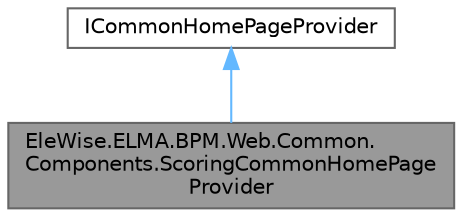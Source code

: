digraph "EleWise.ELMA.BPM.Web.Common.Components.ScoringCommonHomePageProvider"
{
 // LATEX_PDF_SIZE
  bgcolor="transparent";
  edge [fontname=Helvetica,fontsize=10,labelfontname=Helvetica,labelfontsize=10];
  node [fontname=Helvetica,fontsize=10,shape=box,height=0.2,width=0.4];
  Node1 [id="Node000001",label="EleWise.ELMA.BPM.Web.Common.\lComponents.ScoringCommonHomePage\lProvider",height=0.2,width=0.4,color="gray40", fillcolor="grey60", style="filled", fontcolor="black",tooltip="Провайдер для отображения раздела в блоке \"Базовые приложения\"."];
  Node2 -> Node1 [id="edge1_Node000001_Node000002",dir="back",color="steelblue1",style="solid",tooltip=" "];
  Node2 [id="Node000002",label="ICommonHomePageProvider",height=0.2,width=0.4,color="gray40", fillcolor="white", style="filled",tooltip=" "];
}
